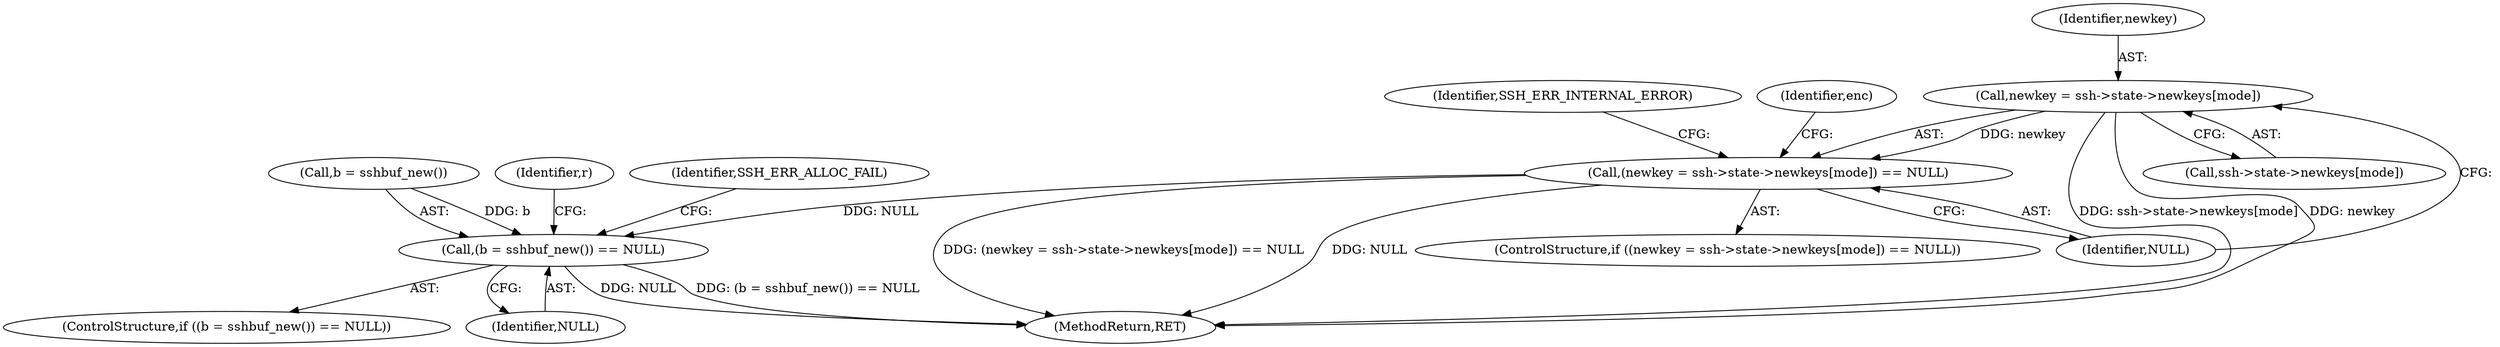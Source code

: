 digraph "0_src_3095060f479b86288e31c79ecbc5131a66bcd2f9_3@array" {
"1000115" [label="(Call,newkey = ssh->state->newkeys[mode])"];
"1000114" [label="(Call,(newkey = ssh->state->newkeys[mode]) == NULL)"];
"1000177" [label="(Call,(b = sshbuf_new()) == NULL)"];
"1000114" [label="(Call,(newkey = ssh->state->newkeys[mode]) == NULL)"];
"1000329" [label="(MethodReturn,RET)"];
"1000113" [label="(ControlStructure,if ((newkey = ssh->state->newkeys[mode]) == NULL))"];
"1000117" [label="(Call,ssh->state->newkeys[mode])"];
"1000115" [label="(Call,newkey = ssh->state->newkeys[mode])"];
"1000116" [label="(Identifier,newkey)"];
"1000126" [label="(Identifier,SSH_ERR_INTERNAL_ERROR)"];
"1000128" [label="(Identifier,enc)"];
"1000178" [label="(Call,b = sshbuf_new())"];
"1000188" [label="(Identifier,r)"];
"1000176" [label="(ControlStructure,if ((b = sshbuf_new()) == NULL))"];
"1000181" [label="(Identifier,NULL)"];
"1000124" [label="(Identifier,NULL)"];
"1000177" [label="(Call,(b = sshbuf_new()) == NULL)"];
"1000183" [label="(Identifier,SSH_ERR_ALLOC_FAIL)"];
"1000115" -> "1000114"  [label="AST: "];
"1000115" -> "1000117"  [label="CFG: "];
"1000116" -> "1000115"  [label="AST: "];
"1000117" -> "1000115"  [label="AST: "];
"1000124" -> "1000115"  [label="CFG: "];
"1000115" -> "1000329"  [label="DDG: ssh->state->newkeys[mode]"];
"1000115" -> "1000329"  [label="DDG: newkey"];
"1000115" -> "1000114"  [label="DDG: newkey"];
"1000114" -> "1000113"  [label="AST: "];
"1000114" -> "1000124"  [label="CFG: "];
"1000124" -> "1000114"  [label="AST: "];
"1000126" -> "1000114"  [label="CFG: "];
"1000128" -> "1000114"  [label="CFG: "];
"1000114" -> "1000329"  [label="DDG: (newkey = ssh->state->newkeys[mode]) == NULL"];
"1000114" -> "1000329"  [label="DDG: NULL"];
"1000114" -> "1000177"  [label="DDG: NULL"];
"1000177" -> "1000176"  [label="AST: "];
"1000177" -> "1000181"  [label="CFG: "];
"1000178" -> "1000177"  [label="AST: "];
"1000181" -> "1000177"  [label="AST: "];
"1000183" -> "1000177"  [label="CFG: "];
"1000188" -> "1000177"  [label="CFG: "];
"1000177" -> "1000329"  [label="DDG: NULL"];
"1000177" -> "1000329"  [label="DDG: (b = sshbuf_new()) == NULL"];
"1000178" -> "1000177"  [label="DDG: b"];
}
